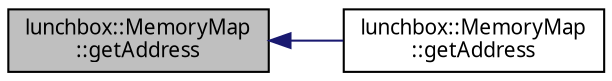 digraph "lunchbox::MemoryMap::getAddress"
{
  edge [fontname="Sans",fontsize="10",labelfontname="Sans",labelfontsize="10"];
  node [fontname="Sans",fontsize="10",shape=record];
  rankdir="LR";
  Node1 [label="lunchbox::MemoryMap\l::getAddress",height=0.2,width=0.4,color="black", fillcolor="grey75", style="filled" fontcolor="black"];
  Node1 -> Node2 [dir="back",color="midnightblue",fontsize="10",style="solid",fontname="Sans"];
  Node2 [label="lunchbox::MemoryMap\l::getAddress",height=0.2,width=0.4,color="black", fillcolor="white", style="filled",URL="$classlunchbox_1_1_memory_map.html#a42d6a676858e38638aa1e5c755387dce"];
}
